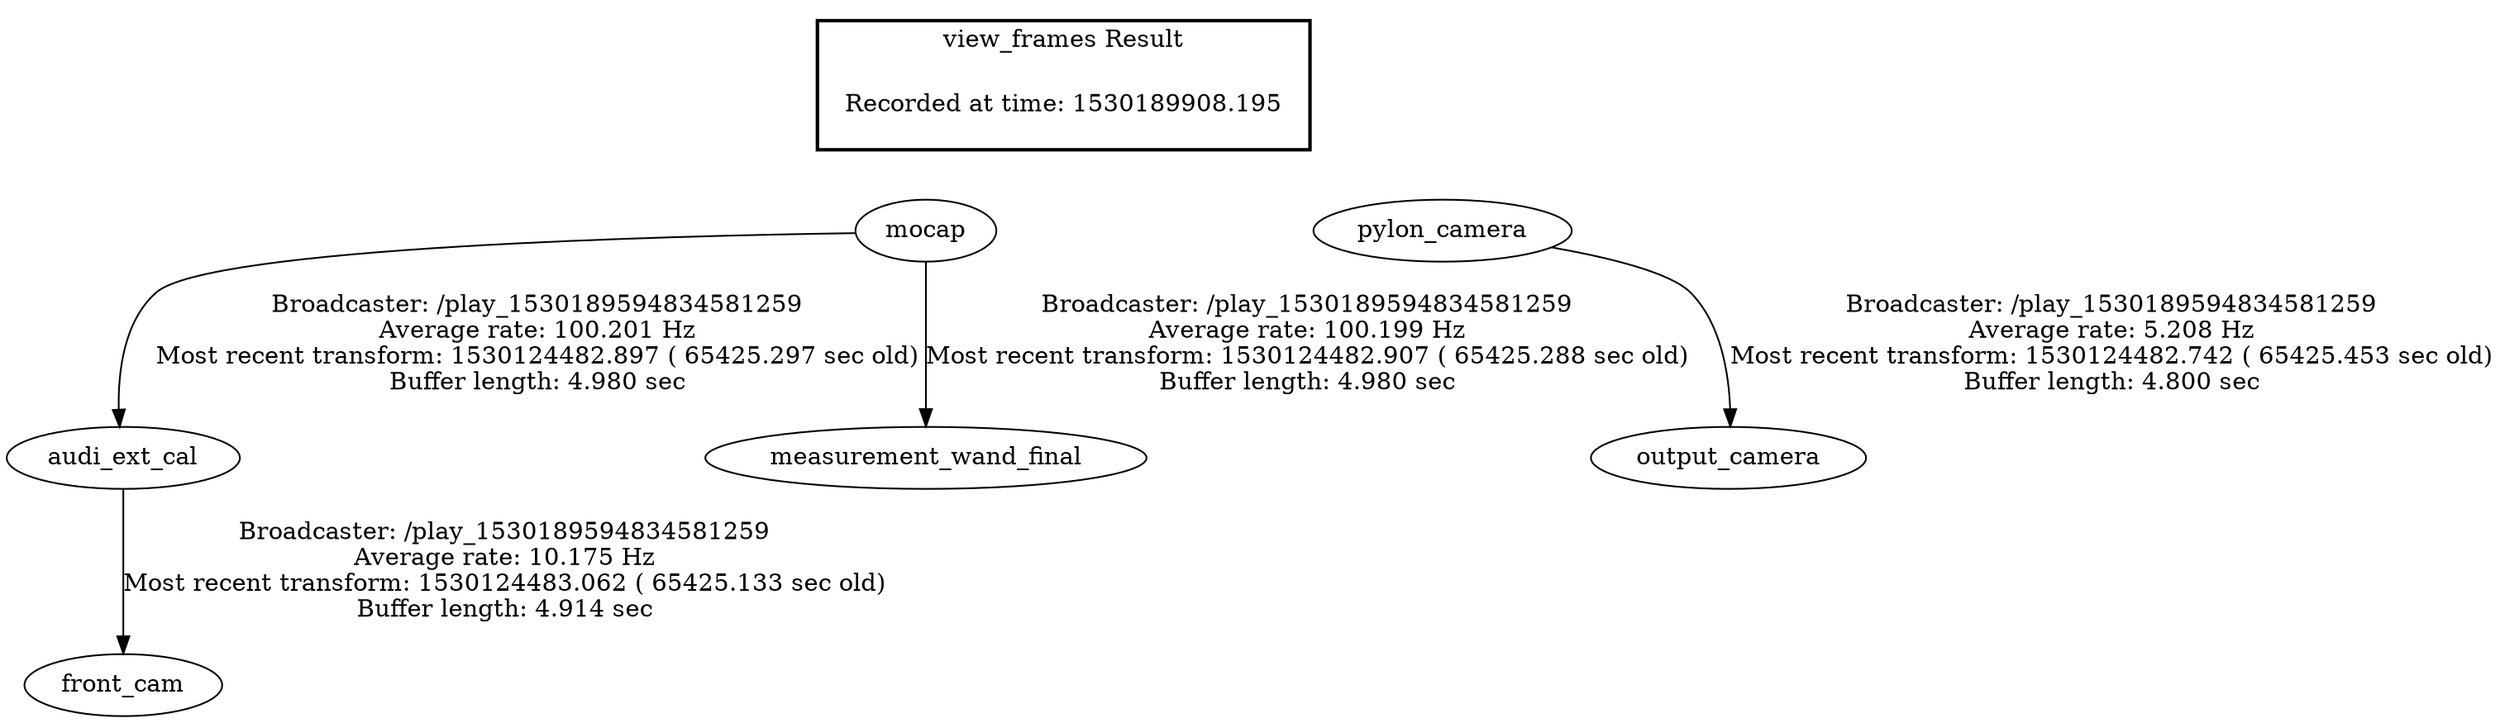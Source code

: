 digraph G {
"mocap" -> "audi_ext_cal"[label="Broadcaster: /play_1530189594834581259\nAverage rate: 100.201 Hz\nMost recent transform: 1530124482.897 ( 65425.297 sec old)\nBuffer length: 4.980 sec\n"];
"mocap" -> "measurement_wand_final"[label="Broadcaster: /play_1530189594834581259\nAverage rate: 100.199 Hz\nMost recent transform: 1530124482.907 ( 65425.288 sec old)\nBuffer length: 4.980 sec\n"];
"pylon_camera" -> "output_camera"[label="Broadcaster: /play_1530189594834581259\nAverage rate: 5.208 Hz\nMost recent transform: 1530124482.742 ( 65425.453 sec old)\nBuffer length: 4.800 sec\n"];
"audi_ext_cal" -> "front_cam"[label="Broadcaster: /play_1530189594834581259\nAverage rate: 10.175 Hz\nMost recent transform: 1530124483.062 ( 65425.133 sec old)\nBuffer length: 4.914 sec\n"];
edge [style=invis];
 subgraph cluster_legend { style=bold; color=black; label ="view_frames Result";
"Recorded at time: 1530189908.195"[ shape=plaintext ] ;
 }->"mocap";
edge [style=invis];
 subgraph cluster_legend { style=bold; color=black; label ="view_frames Result";
"Recorded at time: 1530189908.195"[ shape=plaintext ] ;
 }->"pylon_camera";
}